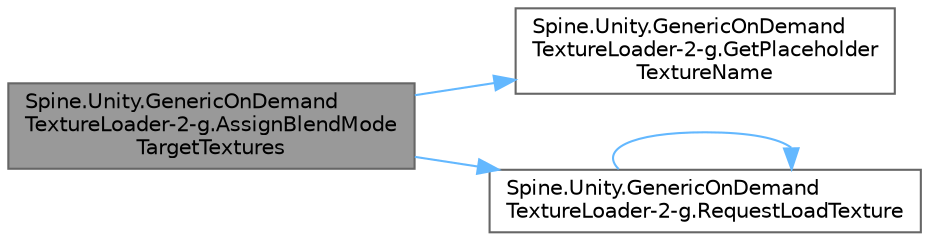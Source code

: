 digraph "Spine.Unity.GenericOnDemandTextureLoader-2-g.AssignBlendModeTargetTextures"
{
 // LATEX_PDF_SIZE
  bgcolor="transparent";
  edge [fontname=Helvetica,fontsize=10,labelfontname=Helvetica,labelfontsize=10];
  node [fontname=Helvetica,fontsize=10,shape=box,height=0.2,width=0.4];
  rankdir="LR";
  Node1 [id="Node000001",label="Spine.Unity.GenericOnDemand\lTextureLoader-2-g.AssignBlendMode\lTargetTextures",height=0.2,width=0.4,color="gray40", fillcolor="grey60", style="filled", fontcolor="black",tooltip=" "];
  Node1 -> Node2 [id="edge1_Node000001_Node000002",color="steelblue1",style="solid",tooltip=" "];
  Node2 [id="Node000002",label="Spine.Unity.GenericOnDemand\lTextureLoader-2-g.GetPlaceholder\lTextureName",height=0.2,width=0.4,color="grey40", fillcolor="white", style="filled",URL="$class_spine_1_1_unity_1_1_generic_on_demand_texture_loader-2-g.html#a586ccd2f8513a17799b9942db2109ba5",tooltip=" "];
  Node1 -> Node3 [id="edge2_Node000001_Node000003",color="steelblue1",style="solid",tooltip=" "];
  Node3 [id="Node000003",label="Spine.Unity.GenericOnDemand\lTextureLoader-2-g.RequestLoadTexture",height=0.2,width=0.4,color="grey40", fillcolor="white", style="filled",URL="$class_spine_1_1_unity_1_1_generic_on_demand_texture_loader-2-g.html#a8f6eda981af4653e089af3d51b827c66",tooltip=" "];
  Node3 -> Node3 [id="edge3_Node000003_Node000003",color="steelblue1",style="solid",tooltip=" "];
}

